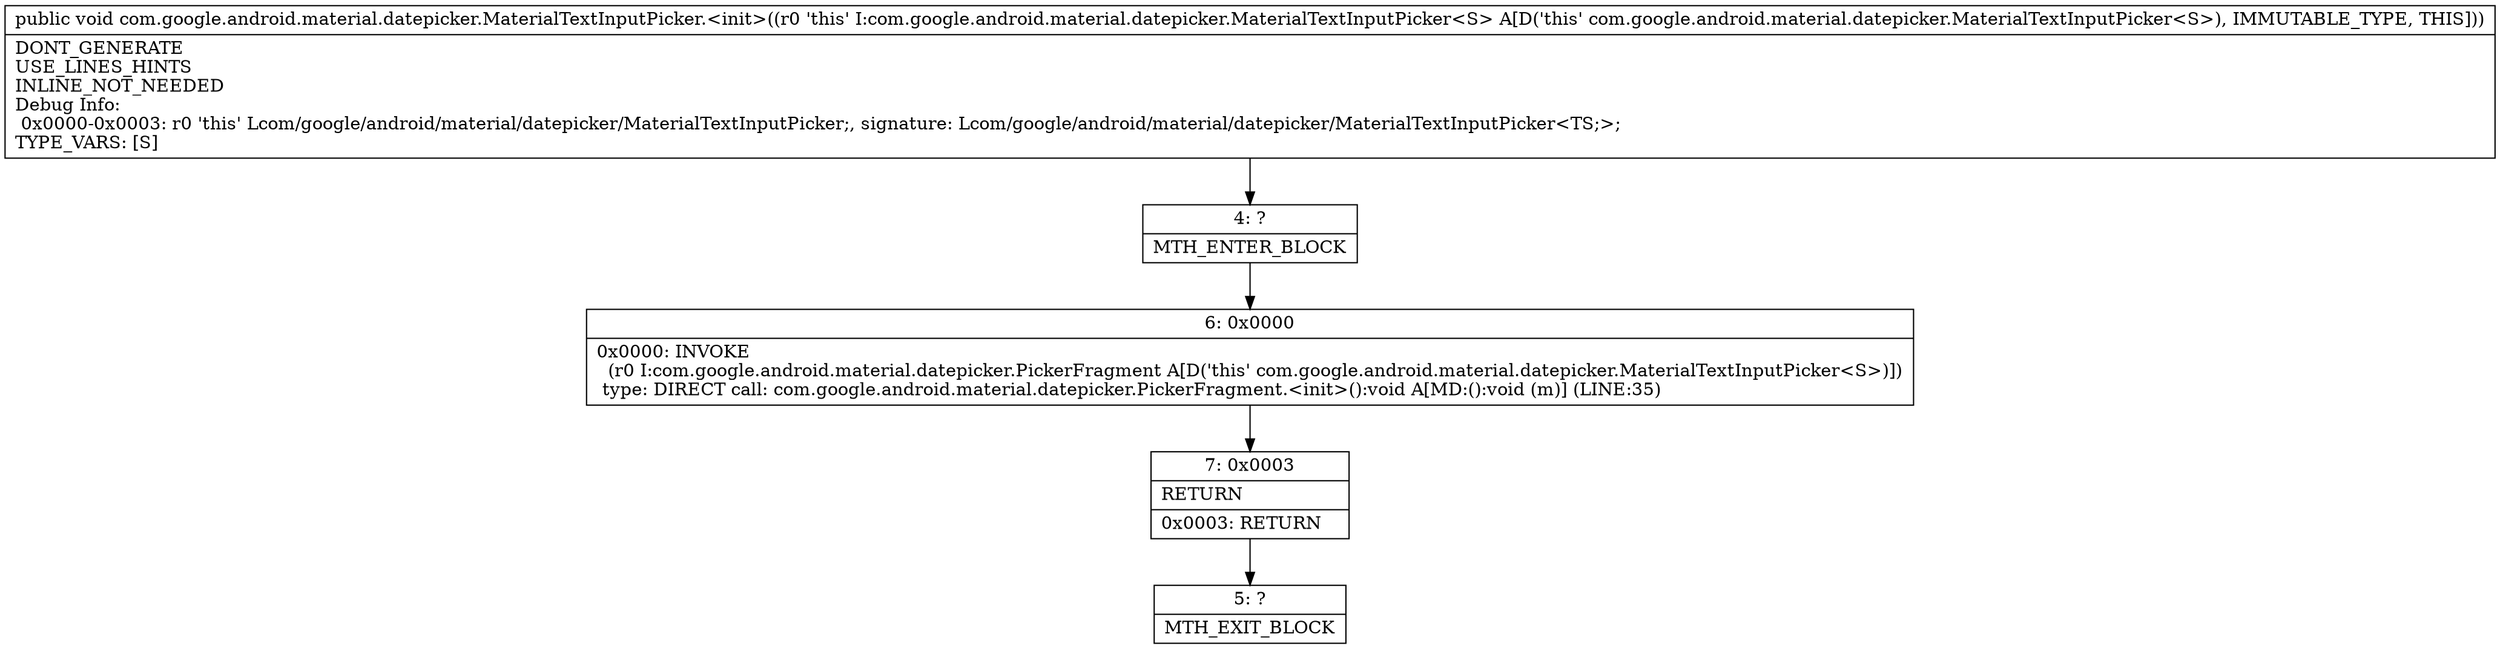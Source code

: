 digraph "CFG forcom.google.android.material.datepicker.MaterialTextInputPicker.\<init\>()V" {
Node_4 [shape=record,label="{4\:\ ?|MTH_ENTER_BLOCK\l}"];
Node_6 [shape=record,label="{6\:\ 0x0000|0x0000: INVOKE  \l  (r0 I:com.google.android.material.datepicker.PickerFragment A[D('this' com.google.android.material.datepicker.MaterialTextInputPicker\<S\>)])\l type: DIRECT call: com.google.android.material.datepicker.PickerFragment.\<init\>():void A[MD:():void (m)] (LINE:35)\l}"];
Node_7 [shape=record,label="{7\:\ 0x0003|RETURN\l|0x0003: RETURN   \l}"];
Node_5 [shape=record,label="{5\:\ ?|MTH_EXIT_BLOCK\l}"];
MethodNode[shape=record,label="{public void com.google.android.material.datepicker.MaterialTextInputPicker.\<init\>((r0 'this' I:com.google.android.material.datepicker.MaterialTextInputPicker\<S\> A[D('this' com.google.android.material.datepicker.MaterialTextInputPicker\<S\>), IMMUTABLE_TYPE, THIS]))  | DONT_GENERATE\lUSE_LINES_HINTS\lINLINE_NOT_NEEDED\lDebug Info:\l  0x0000\-0x0003: r0 'this' Lcom\/google\/android\/material\/datepicker\/MaterialTextInputPicker;, signature: Lcom\/google\/android\/material\/datepicker\/MaterialTextInputPicker\<TS;\>;\lTYPE_VARS: [S]\l}"];
MethodNode -> Node_4;Node_4 -> Node_6;
Node_6 -> Node_7;
Node_7 -> Node_5;
}

